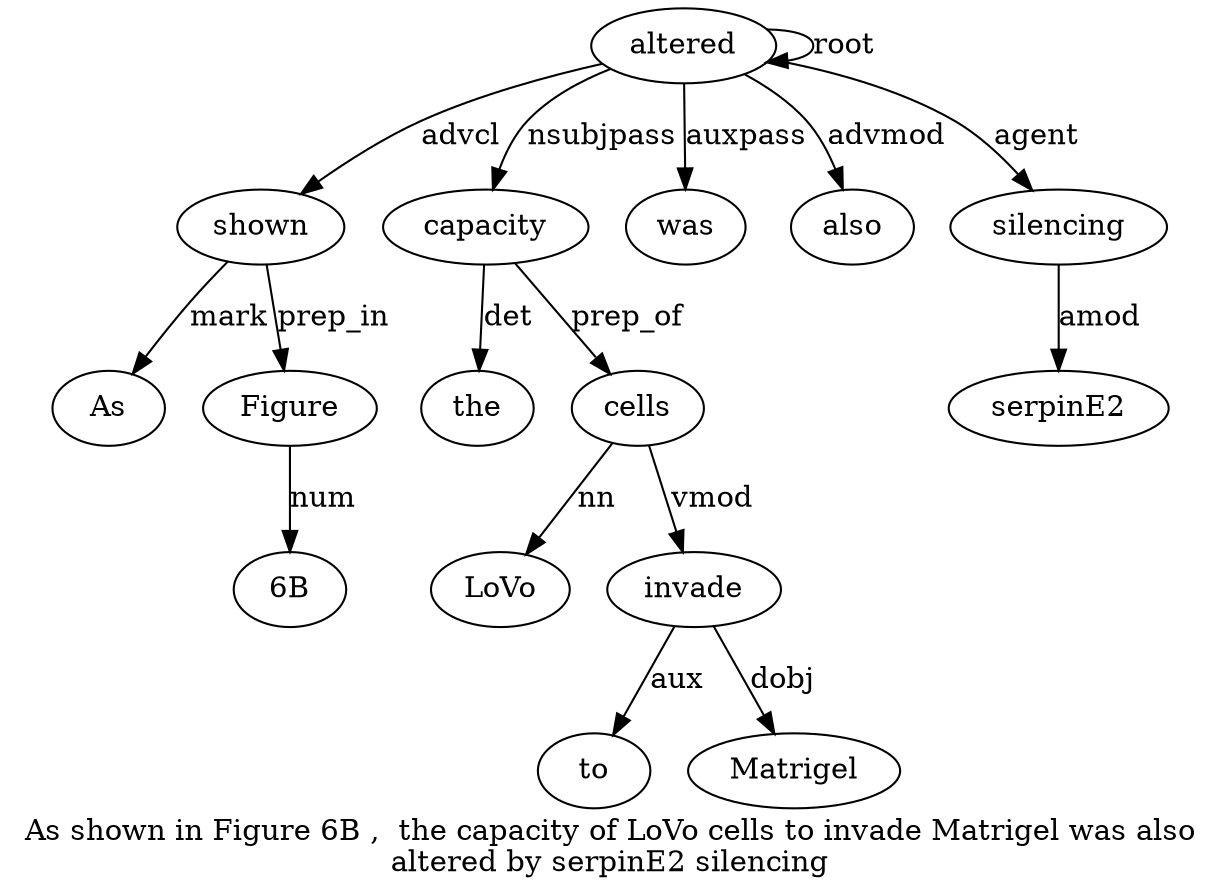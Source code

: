 digraph "As shown in Figure 6B ,  the capacity of LoVo cells to invade Matrigel was also altered by serpinE2 silencing" {
label="As shown in Figure 6B ,  the capacity of LoVo cells to invade Matrigel was also
altered by serpinE2 silencing";
shown2 [style=filled, fillcolor=white, label=shown];
As1 [style=filled, fillcolor=white, label=As];
shown2 -> As1  [label=mark];
altered17 [style=filled, fillcolor=white, label=altered];
altered17 -> shown2  [label=advcl];
Figure4 [style=filled, fillcolor=white, label=Figure];
shown2 -> Figure4  [label=prep_in];
"6B5" [style=filled, fillcolor=white, label="6B"];
Figure4 -> "6B5"  [label=num];
capacity8 [style=filled, fillcolor=white, label=capacity];
the7 [style=filled, fillcolor=white, label=the];
capacity8 -> the7  [label=det];
altered17 -> capacity8  [label=nsubjpass];
cells11 [style=filled, fillcolor=white, label=cells];
LoVo10 [style=filled, fillcolor=white, label=LoVo];
cells11 -> LoVo10  [label=nn];
capacity8 -> cells11  [label=prep_of];
invade13 [style=filled, fillcolor=white, label=invade];
to12 [style=filled, fillcolor=white, label=to];
invade13 -> to12  [label=aux];
cells11 -> invade13  [label=vmod];
Matrigel14 [style=filled, fillcolor=white, label=Matrigel];
invade13 -> Matrigel14  [label=dobj];
was15 [style=filled, fillcolor=white, label=was];
altered17 -> was15  [label=auxpass];
also16 [style=filled, fillcolor=white, label=also];
altered17 -> also16  [label=advmod];
altered17 -> altered17  [label=root];
silencing20 [style=filled, fillcolor=white, label=silencing];
serpinE219 [style=filled, fillcolor=white, label=serpinE2];
silencing20 -> serpinE219  [label=amod];
altered17 -> silencing20  [label=agent];
}
